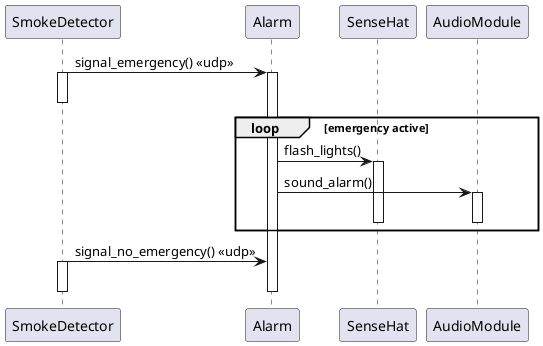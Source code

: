 @startuml

SmokeDetector -> Alarm: signal_emergency() <<udp>>
activate SmokeDetector
activate Alarm
deactivate SmokeDetector

loop emergency active
Alarm -> SenseHat: flash_lights()
activate SenseHat
Alarm -> AudioModule: sound_alarm()
activate AudioModule
deactivate SenseHat
deactivate AudioModule
end

SmokeDetector -> Alarm: signal_no_emergency() <<udp>>
activate SmokeDetector
deactivate SmokeDetector
deactivate Alarm

@enduml
